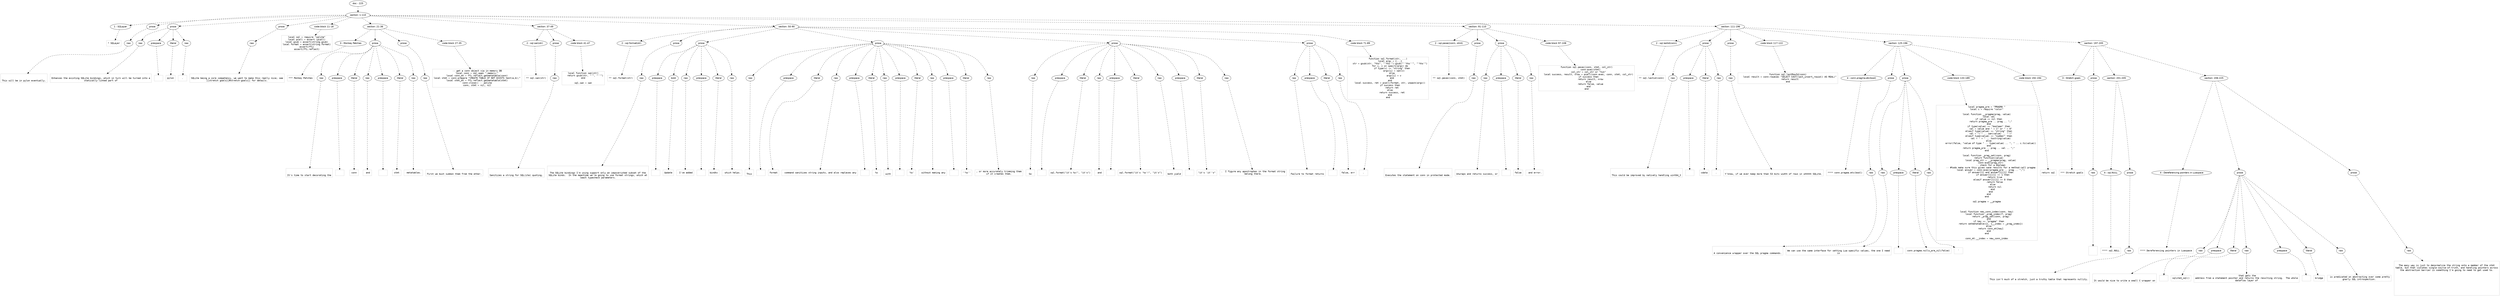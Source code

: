 digraph lpegNode {

node [fontname=Helvetica]
edge [style=dashed]

doc_0 [label="doc - 225"]


doc_0 -> { section_1}
{rank=same; section_1}

section_1 [label="section: 1-110"]


// END RANK doc_0

section_1 -> { header_2 prose_3 prose_4 prose_5 codeblock_6 section_7 section_8 section_9 section_10 section_11}
{rank=same; header_2 prose_3 prose_4 prose_5 codeblock_6 section_7 section_8 section_9 section_10 section_11}

header_2 [label="1 : SQLayer"]

prose_3 [label="prose"]

prose_4 [label="prose"]

prose_5 [label="prose"]

codeblock_6 [label="code block 11-18"]

section_7 [label="section: 21-36"]

section_8 [label="section: 37-49"]

section_9 [label="section: 50-90"]

section_10 [label="section: 91-110"]

section_11 [label="section: 111-196"]


// END RANK section_1

header_2 -> leaf_12
leaf_12  [color=Gray,shape=rectangle,fontname=Inconsolata,label="* SQLayer"]
// END RANK header_2

prose_3 -> { raw_13}
{rank=same; raw_13}

raw_13 [label="raw"]


// END RANK prose_3

raw_13 -> leaf_14
leaf_14  [color=Gray,shape=rectangle,fontname=Inconsolata,label="

This will be in pylon eventually.
"]
// END RANK raw_13

prose_4 -> { raw_15 prespace_16 literal_17 raw_18}
{rank=same; raw_15 prespace_16 literal_17 raw_18}

raw_15 [label="raw"]

prespace_16 [label="prespace"]

literal_17 [label="literal"]

raw_18 [label="raw"]


// END RANK prose_4

raw_15 -> leaf_19
leaf_19  [color=Gray,shape=rectangle,fontname=Inconsolata,label="
Enhances the existing SQLite bindings, which in turn will be turned into a
statically-linked part of"]
// END RANK raw_15

prespace_16 -> leaf_20
leaf_20  [color=Gray,shape=rectangle,fontname=Inconsolata,label=" "]
// END RANK prespace_16

literal_17 -> leaf_21
leaf_21  [color=Gray,shape=rectangle,fontname=Inconsolata,label="pylon"]
// END RANK literal_17

raw_18 -> leaf_22
leaf_22  [color=Gray,shape=rectangle,fontname=Inconsolata,label=".
"]
// END RANK raw_18

prose_5 -> { raw_23}
{rank=same; raw_23}

raw_23 [label="raw"]


// END RANK prose_5

raw_23 -> leaf_24
leaf_24  [color=Gray,shape=rectangle,fontname=Inconsolata,label="
SQLite being a core competency, we want to make this really nice; see
[[stretch goals][#stretch-goals]] for details.
"]
// END RANK raw_23

codeblock_6 -> leaf_25
leaf_25  [color=Gray,shape=rectangle,fontname=Inconsolata,label="local sql = require \"sqlite\"
local pcall = assert (pcall)
local gsub = assert(string.gsub)
local format = assert(string.format)
assert(ffi)
assert(ffi.reflect)"]
// END RANK codeblock_6

section_7 -> { header_26 prose_27 prose_28 codeblock_29}
{rank=same; header_26 prose_27 prose_28 codeblock_29}

header_26 [label="3 : Monkey Patches"]

prose_27 [label="prose"]

prose_28 [label="prose"]

codeblock_29 [label="code block 27-35"]


// END RANK section_7

header_26 -> leaf_30
leaf_30  [color=Gray,shape=rectangle,fontname=Inconsolata,label="*** Monkey Patches"]
// END RANK header_26

prose_27 -> { raw_31 prespace_32 literal_33 raw_34 prespace_35 literal_36 raw_37}
{rank=same; raw_31 prespace_32 literal_33 raw_34 prespace_35 literal_36 raw_37}

raw_31 [label="raw"]

prespace_32 [label="prespace"]

literal_33 [label="literal"]

raw_34 [label="raw"]

prespace_35 [label="prespace"]

literal_36 [label="literal"]

raw_37 [label="raw"]


// END RANK prose_27

raw_31 -> leaf_38
leaf_38  [color=Gray,shape=rectangle,fontname=Inconsolata,label="

It's time to start decorating the"]
// END RANK raw_31

prespace_32 -> leaf_39
leaf_39  [color=Gray,shape=rectangle,fontname=Inconsolata,label=" "]
// END RANK prespace_32

literal_33 -> leaf_40
leaf_40  [color=Gray,shape=rectangle,fontname=Inconsolata,label="conn"]
// END RANK literal_33

raw_34 -> leaf_41
leaf_41  [color=Gray,shape=rectangle,fontname=Inconsolata,label=" and"]
// END RANK raw_34

prespace_35 -> leaf_42
leaf_42  [color=Gray,shape=rectangle,fontname=Inconsolata,label=" "]
// END RANK prespace_35

literal_36 -> leaf_43
leaf_43  [color=Gray,shape=rectangle,fontname=Inconsolata,label="stmt"]
// END RANK literal_36

raw_37 -> leaf_44
leaf_44  [color=Gray,shape=rectangle,fontname=Inconsolata,label=" metatables.
"]
// END RANK raw_37

prose_28 -> { raw_45}
{rank=same; raw_45}

raw_45 [label="raw"]


// END RANK prose_28

raw_45 -> leaf_46
leaf_46  [color=Gray,shape=rectangle,fontname=Inconsolata,label="
First we must summon them from the ether.
"]
// END RANK raw_45

codeblock_29 -> leaf_47
leaf_47  [color=Gray,shape=rectangle,fontname=Inconsolata,label="-- get a conn object via in-memory DB
local conn = sql.open \":memory:\"
local conn_mt = ffi.reflect.getmetatable(conn)
local stmt = conn:prepare \"CREATE TABLE IF NOT EXISTS test(a,b);\"
local stmt_mt = ffi.reflect.getmetatable(stmt)
conn:close() -- polite
conn, stmt = nil, nil"]
// END RANK codeblock_29

section_8 -> { header_48 prose_49 codeblock_50}
{rank=same; header_48 prose_49 codeblock_50}

header_48 [label="2 : sql.san(str)"]

prose_49 [label="prose"]

codeblock_50 [label="code block 41-47"]


// END RANK section_8

header_48 -> leaf_51
leaf_51  [color=Gray,shape=rectangle,fontname=Inconsolata,label="** sql.san(str)"]
// END RANK header_48

prose_49 -> { raw_52}
{rank=same; raw_52}

raw_52 [label="raw"]


// END RANK prose_49

raw_52 -> leaf_53
leaf_53  [color=Gray,shape=rectangle,fontname=Inconsolata,label="

Sanitizes a string for SQL(ite) quoting.
"]
// END RANK raw_52

codeblock_50 -> leaf_54
leaf_54  [color=Gray,shape=rectangle,fontname=Inconsolata,label="local function san(str)
   return gsub(str, \"'\", \"''\")
end

sql.san = san"]
// END RANK codeblock_50

section_9 -> { header_55 prose_56 prose_57 prose_58 prose_59 prose_60 codeblock_61}
{rank=same; header_55 prose_56 prose_57 prose_58 prose_59 prose_60 codeblock_61}

header_55 [label="2 : sql.format(str)"]

prose_56 [label="prose"]

prose_57 [label="prose"]

prose_58 [label="prose"]

prose_59 [label="prose"]

prose_60 [label="prose"]

codeblock_61 [label="code block 71-89"]


// END RANK section_9

header_55 -> leaf_62
leaf_62  [color=Gray,shape=rectangle,fontname=Inconsolata,label="** sql.format(str)"]
// END RANK header_55

prose_56 -> { raw_63}
{rank=same; raw_63}

raw_63 [label="raw"]


// END RANK prose_56

raw_63 -> leaf_64
leaf_64  [color=Gray,shape=rectangle,fontname=Inconsolata,label="

The SQLite bindings I'm using support only an impoverished subset of the
SQLite binds.  In the meantime we're going to use format strings, which at
least typecheck parameters.
"]
// END RANK raw_63

prose_57 -> { prespace_65 bold_66 raw_67 prespace_68 literal_69 raw_70}
{rank=same; prespace_65 bold_66 raw_67 prespace_68 literal_69 raw_70}

prespace_65 [label="prespace"]

bold_66 [label="bold"]

raw_67 [label="raw"]

prespace_68 [label="prespace"]

literal_69 [label="literal"]

raw_70 [label="raw"]


// END RANK prose_57

prespace_65 -> leaf_71
leaf_71  [color=Gray,shape=rectangle,fontname=Inconsolata,label=""]
// END RANK prespace_65

bold_66 -> leaf_72
leaf_72  [color=Gray,shape=rectangle,fontname=Inconsolata,label="Update"]
// END RANK bold_66

raw_67 -> leaf_73
leaf_73  [color=Gray,shape=rectangle,fontname=Inconsolata,label=" I've added"]
// END RANK raw_67

prespace_68 -> leaf_74
leaf_74  [color=Gray,shape=rectangle,fontname=Inconsolata,label=" "]
// END RANK prespace_68

literal_69 -> leaf_75
leaf_75  [color=Gray,shape=rectangle,fontname=Inconsolata,label="bindkv"]
// END RANK literal_69

raw_70 -> leaf_76
leaf_76  [color=Gray,shape=rectangle,fontname=Inconsolata,label=" which helps.
"]
// END RANK raw_70

prose_58 -> { raw_77 prespace_78 literal_79 raw_80 prespace_81 literal_82 raw_83 prespace_84 literal_85 raw_86 prespace_87 literal_88 raw_89}
{rank=same; raw_77 prespace_78 literal_79 raw_80 prespace_81 literal_82 raw_83 prespace_84 literal_85 raw_86 prespace_87 literal_88 raw_89}

raw_77 [label="raw"]

prespace_78 [label="prespace"]

literal_79 [label="literal"]

raw_80 [label="raw"]

prespace_81 [label="prespace"]

literal_82 [label="literal"]

raw_83 [label="raw"]

prespace_84 [label="prespace"]

literal_85 [label="literal"]

raw_86 [label="raw"]

prespace_87 [label="prespace"]

literal_88 [label="literal"]

raw_89 [label="raw"]


// END RANK prose_58

raw_77 -> leaf_90
leaf_90  [color=Gray,shape=rectangle,fontname=Inconsolata,label="
This"]
// END RANK raw_77

prespace_78 -> leaf_91
leaf_91  [color=Gray,shape=rectangle,fontname=Inconsolata,label=" "]
// END RANK prespace_78

literal_79 -> leaf_92
leaf_92  [color=Gray,shape=rectangle,fontname=Inconsolata,label="format"]
// END RANK literal_79

raw_80 -> leaf_93
leaf_93  [color=Gray,shape=rectangle,fontname=Inconsolata,label=" command sanitizes string inputs, and also replaces any"]
// END RANK raw_80

prespace_81 -> leaf_94
leaf_94  [color=Gray,shape=rectangle,fontname=Inconsolata,label=" "]
// END RANK prespace_81

literal_82 -> leaf_95
leaf_95  [color=Gray,shape=rectangle,fontname=Inconsolata,label="%s"]
// END RANK literal_82

raw_83 -> leaf_96
leaf_96  [color=Gray,shape=rectangle,fontname=Inconsolata,label="
with"]
// END RANK raw_83

prespace_84 -> leaf_97
leaf_97  [color=Gray,shape=rectangle,fontname=Inconsolata,label=" "]
// END RANK prespace_84

literal_85 -> leaf_98
leaf_98  [color=Gray,shape=rectangle,fontname=Inconsolata,label="'%s'"]
// END RANK literal_85

raw_86 -> leaf_99
leaf_99  [color=Gray,shape=rectangle,fontname=Inconsolata,label=" without making any"]
// END RANK raw_86

prespace_87 -> leaf_100
leaf_100  [color=Gray,shape=rectangle,fontname=Inconsolata,label=" "]
// END RANK prespace_87

literal_88 -> leaf_101
leaf_101  [color=Gray,shape=rectangle,fontname=Inconsolata,label="''%s''"]
// END RANK literal_88

raw_89 -> leaf_102
leaf_102  [color=Gray,shape=rectangle,fontname=Inconsolata,label=", or more accurately trimming them
if it creates them.
"]
// END RANK raw_89

prose_59 -> { raw_103 prespace_104 literal_105 raw_106 prespace_107 literal_108 raw_109 prespace_110 literal_111 raw_112}
{rank=same; raw_103 prespace_104 literal_105 raw_106 prespace_107 literal_108 raw_109 prespace_110 literal_111 raw_112}

raw_103 [label="raw"]

prespace_104 [label="prespace"]

literal_105 [label="literal"]

raw_106 [label="raw"]

prespace_107 [label="prespace"]

literal_108 [label="literal"]

raw_109 [label="raw"]

prespace_110 [label="prespace"]

literal_111 [label="literal"]

raw_112 [label="raw"]


// END RANK prose_59

raw_103 -> leaf_113
leaf_113  [color=Gray,shape=rectangle,fontname=Inconsolata,label="
So"]
// END RANK raw_103

prespace_104 -> leaf_114
leaf_114  [color=Gray,shape=rectangle,fontname=Inconsolata,label=" "]
// END RANK prespace_104

literal_105 -> leaf_115
leaf_115  [color=Gray,shape=rectangle,fontname=Inconsolata,label="sql.format(\"it's %s!\", \"it's\")"]
// END RANK literal_105

raw_106 -> leaf_116
leaf_116  [color=Gray,shape=rectangle,fontname=Inconsolata,label=" and"]
// END RANK raw_106

prespace_107 -> leaf_117
leaf_117  [color=Gray,shape=rectangle,fontname=Inconsolata,label=" "]
// END RANK prespace_107

literal_108 -> leaf_118
leaf_118  [color=Gray,shape=rectangle,fontname=Inconsolata,label="sql.format(\"it's '%s'!\", \"it's\")"]
// END RANK literal_108

raw_109 -> leaf_119
leaf_119  [color=Gray,shape=rectangle,fontname=Inconsolata,label="
both yield"]
// END RANK raw_109

prespace_110 -> leaf_120
leaf_120  [color=Gray,shape=rectangle,fontname=Inconsolata,label=" "]
// END RANK prespace_110

literal_111 -> leaf_121
leaf_121  [color=Gray,shape=rectangle,fontname=Inconsolata,label="\"it's 'it''s\""]
// END RANK literal_111

raw_112 -> leaf_122
leaf_122  [color=Gray,shape=rectangle,fontname=Inconsolata,label=".  I figure any apostrophes in the format string
belong there.
"]
// END RANK raw_112

prose_60 -> { raw_123 prespace_124 literal_125 raw_126}
{rank=same; raw_123 prespace_124 literal_125 raw_126}

raw_123 [label="raw"]

prespace_124 [label="prespace"]

literal_125 [label="literal"]

raw_126 [label="raw"]


// END RANK prose_60

raw_123 -> leaf_127
leaf_127  [color=Gray,shape=rectangle,fontname=Inconsolata,label="
Failure to format returns"]
// END RANK raw_123

prespace_124 -> leaf_128
leaf_128  [color=Gray,shape=rectangle,fontname=Inconsolata,label=" "]
// END RANK prespace_124

literal_125 -> leaf_129
leaf_129  [color=Gray,shape=rectangle,fontname=Inconsolata,label="false, err"]
// END RANK literal_125

raw_126 -> leaf_130
leaf_130  [color=Gray,shape=rectangle,fontname=Inconsolata,label=".
"]
// END RANK raw_126

codeblock_61 -> leaf_131
leaf_131  [color=Gray,shape=rectangle,fontname=Inconsolata,label="function sql.format(str, ...)
   local argv = {...}
   str = gsub(str, \"%%s\", \"'%%s'\"):gsub(\"''%%s''\", \"'%%s'\")
   for i, v in ipairs(argv) do
      if type(v) == \"string\" then
         argv[i] = san(v)
      else
         argv[i] = v
      end
   end
   local success, ret = pcall(format, str, unpack(argv))
   if success then
      return ret
   else
      return success, ret
   end
end"]
// END RANK codeblock_61

section_10 -> { header_132 prose_133 prose_134 codeblock_135}
{rank=same; header_132 prose_133 prose_134 codeblock_135}

header_132 [label="2 : sql.pexec(conn, stmt)"]

prose_133 [label="prose"]

prose_134 [label="prose"]

codeblock_135 [label="code block 97-108"]


// END RANK section_10

header_132 -> leaf_136
leaf_136  [color=Gray,shape=rectangle,fontname=Inconsolata,label="** sql.pexec(conn, stmt)"]
// END RANK header_132

prose_133 -> { raw_137}
{rank=same; raw_137}

raw_137 [label="raw"]


// END RANK prose_133

raw_137 -> leaf_138
leaf_138  [color=Gray,shape=rectangle,fontname=Inconsolata,label="

Executes the statement on conn in protected mode.
"]
// END RANK raw_137

prose_134 -> { raw_139 prespace_140 literal_141 raw_142}
{rank=same; raw_139 prespace_140 literal_141 raw_142}

raw_139 [label="raw"]

prespace_140 [label="prespace"]

literal_141 [label="literal"]

raw_142 [label="raw"]


// END RANK prose_134

raw_139 -> leaf_143
leaf_143  [color=Gray,shape=rectangle,fontname=Inconsolata,label="
Unwraps and returns success, or"]
// END RANK raw_139

prespace_140 -> leaf_144
leaf_144  [color=Gray,shape=rectangle,fontname=Inconsolata,label=" "]
// END RANK prespace_140

literal_141 -> leaf_145
leaf_145  [color=Gray,shape=rectangle,fontname=Inconsolata,label="false"]
// END RANK literal_141

raw_142 -> leaf_146
leaf_146  [color=Gray,shape=rectangle,fontname=Inconsolata,label=" and error.
"]
// END RANK raw_142

codeblock_135 -> leaf_147
leaf_147  [color=Gray,shape=rectangle,fontname=Inconsolata,label="function sql.pexec(conn, stmt, col_str)
   -- conn:exec(stmt)
   col_str = col_str or \"hik\"
   local success, result, nrow = pcall(conn.exec, conn, stmt, col_str)
   if success then
      return result, nrow
   else
      return false, value
   end
end"]
// END RANK codeblock_135

section_11 -> { header_148 prose_149 prose_150 codeblock_151 section_152 section_153}
{rank=same; header_148 prose_149 prose_150 codeblock_151 section_152 section_153}

header_148 [label="2 : sql.lastid(conn)"]

prose_149 [label="prose"]

prose_150 [label="prose"]

codeblock_151 [label="code block 117-122"]

section_152 [label="section: 125-196"]

section_153 [label="section: 197-205"]


// END RANK section_11

header_148 -> leaf_154
leaf_154  [color=Gray,shape=rectangle,fontname=Inconsolata,label="** sql.lastid(conn)"]
// END RANK header_148

prose_149 -> { raw_155 prespace_156 literal_157 raw_158}
{rank=same; raw_155 prespace_156 literal_157 raw_158}

raw_155 [label="raw"]

prespace_156 [label="prespace"]

literal_157 [label="literal"]

raw_158 [label="raw"]


// END RANK prose_149

raw_155 -> leaf_159
leaf_159  [color=Gray,shape=rectangle,fontname=Inconsolata,label="

This could be improved by natively handling uint64_t"]
// END RANK raw_155

prespace_156 -> leaf_160
leaf_160  [color=Gray,shape=rectangle,fontname=Inconsolata,label=" "]
// END RANK prespace_156

literal_157 -> leaf_161
leaf_161  [color=Gray,shape=rectangle,fontname=Inconsolata,label="cdata"]
// END RANK literal_157

raw_158 -> leaf_162
leaf_162  [color=Gray,shape=rectangle,fontname=Inconsolata,label=".
"]
// END RANK raw_158

prose_150 -> { raw_163}
{rank=same; raw_163}

raw_163 [label="raw"]


// END RANK prose_150

raw_163 -> leaf_164
leaf_164  [color=Gray,shape=rectangle,fontname=Inconsolata,label="
Y'know, if we ever keep more than 53 bits width of rows in uhhhhh SQLite.
"]
// END RANK raw_163

codeblock_151 -> leaf_165
leaf_165  [color=Gray,shape=rectangle,fontname=Inconsolata,label="function sql.lastRowId(conn)
   local result = conn:rowexec \"SELECT CAST(last_insert_rowid() AS REAL)\"
   return result
end"]
// END RANK codeblock_151

section_152 -> { header_166 prose_167 prose_168 codeblock_169 codeblock_170}
{rank=same; header_166 prose_167 prose_168 codeblock_169 codeblock_170}

header_166 [label="4 : conn.pragma.etc(bool)"]

prose_167 [label="prose"]

prose_168 [label="prose"]

codeblock_169 [label="code block 133-189"]

codeblock_170 [label="code block 192-194"]


// END RANK section_152

header_166 -> leaf_171
leaf_171  [color=Gray,shape=rectangle,fontname=Inconsolata,label="**** conn.pragma.etc(bool)"]
// END RANK header_166

prose_167 -> { raw_172}
{rank=same; raw_172}

raw_172 [label="raw"]


// END RANK prose_167

raw_172 -> leaf_173
leaf_173  [color=Gray,shape=rectangle,fontname=Inconsolata,label="

A convenience wrapper over the SQL pragma commands.
"]
// END RANK raw_172

prose_168 -> { raw_174 prespace_175 literal_176 raw_177}
{rank=same; raw_174 prespace_175 literal_176 raw_177}

raw_174 [label="raw"]

prespace_175 [label="prespace"]

literal_176 [label="literal"]

raw_177 [label="raw"]


// END RANK prose_168

raw_174 -> leaf_178
leaf_178  [color=Gray,shape=rectangle,fontname=Inconsolata,label="
We can use the same interface for setting Lua-specific values, the one I need
is"]
// END RANK raw_174

prespace_175 -> leaf_179
leaf_179  [color=Gray,shape=rectangle,fontname=Inconsolata,label=" "]
// END RANK prespace_175

literal_176 -> leaf_180
leaf_180  [color=Gray,shape=rectangle,fontname=Inconsolata,label="conn.pragma.nulls_are_nil(false)"]
// END RANK literal_176

raw_177 -> leaf_181
leaf_181  [color=Gray,shape=rectangle,fontname=Inconsolata,label=".

"]
// END RANK raw_177

codeblock_169 -> leaf_182
leaf_182  [color=Gray,shape=rectangle,fontname=Inconsolata,label="local pragma_pre = \"PRAGMA \"
local c = require \"color\"

local function __pragma(prag, value)
   local val
   if value == nil then
      return pragma_pre .. prag .. \";\"
   end
   if type(value) == \"boolean\" then
      val = value and \" = 1\" or \" = 0\"
   elseif type(value) == \"string\" then
      val = \"('\" .. san(value) .. \"')\"
   elseif type(value) == \"number\" then
      val = \" = \" .. tostring(value)
   else
      error(false, \"value of type \" .. type(value) .. \", \" .. c.ts(value))
   end
   return pragma_pre .. prag .. val .. \";\"
end

local function _prag_set(conn, prag)
   return function(value)
      local prag_str = __pragma(prag, value)
      conn:exec(prag_str)
      -- check for a boolean
      -- #todo make sure this gives sane results for a method-call pragma
      local answer = conn:exec(pragma_pre .. prag .. \";\")
      if answer[1] and answer[1][1] then
         if answer[1][1] == 1 then
            return true
         elseif answer[1][1] == 0 then
            return false
         else
            return nil
         end
      end
   end
end

sql.pragma = __pragma



local function new_conn_index(conn, key)
   local function _prag_index(f, prag)
      return _prag_set(conn, prag)
   end
   if key == \"pragma\" then
      return setmetatable({}, {__index = _prag_index})
   else
      return conn_mt[key]
   end
end

conn_mt.__index = new_conn_index"]
// END RANK codeblock_169

codeblock_170 -> leaf_183
leaf_183  [color=Gray,shape=rectangle,fontname=Inconsolata,label="return sql"]
// END RANK codeblock_170

section_153 -> { header_184 prose_185 section_186 section_187}
{rank=same; header_184 prose_185 section_186 section_187}

header_184 [label="3 : Stretch goals"]

prose_185 [label="prose"]

section_186 [label="section: 201-205"]

section_187 [label="section: 206-225"]


// END RANK section_153

header_184 -> leaf_188
leaf_188  [color=Gray,shape=rectangle,fontname=Inconsolata,label="*** Stretch goals"]
// END RANK header_184

prose_185 -> { raw_189}
{rank=same; raw_189}

raw_189 [label="raw"]


// END RANK prose_185

raw_189 -> leaf_190
leaf_190  [color=Gray,shape=rectangle,fontname=Inconsolata,label="


"]
// END RANK raw_189

section_186 -> { header_191 prose_192}
{rank=same; header_191 prose_192}

header_191 [label="4 : sql.NULL"]

prose_192 [label="prose"]


// END RANK section_186

header_191 -> leaf_193
leaf_193  [color=Gray,shape=rectangle,fontname=Inconsolata,label="**** sql.NULL"]
// END RANK header_191

prose_192 -> { raw_194}
{rank=same; raw_194}

raw_194 [label="raw"]


// END RANK prose_192

raw_194 -> leaf_195
leaf_195  [color=Gray,shape=rectangle,fontname=Inconsolata,label="

This isn't much of a stretch, just a truthy table that represents nullity.

"]
// END RANK raw_194

section_187 -> { header_196 prose_197 prose_198}
{rank=same; header_196 prose_197 prose_198}

header_196 [label="4 : Dereferencing pointers in Luaspace"]

prose_197 [label="prose"]

prose_198 [label="prose"]


// END RANK section_187

header_196 -> leaf_199
leaf_199  [color=Gray,shape=rectangle,fontname=Inconsolata,label="**** Dereferencing pointers in Luaspace"]
// END RANK header_196

prose_197 -> { raw_200 prespace_201 literal_202 raw_203 prespace_204 literal_205 raw_206}
{rank=same; raw_200 prespace_201 literal_202 raw_203 prespace_204 literal_205 raw_206}

raw_200 [label="raw"]

prespace_201 [label="prespace"]

literal_202 [label="literal"]

raw_203 [label="raw"]

prespace_204 [label="prespace"]

literal_205 [label="literal"]

raw_206 [label="raw"]


// END RANK prose_197

raw_200 -> leaf_207
leaf_207  [color=Gray,shape=rectangle,fontname=Inconsolata,label="

It would be nice to write a small C wrapper on"]
// END RANK raw_200

prespace_201 -> leaf_208
leaf_208  [color=Gray,shape=rectangle,fontname=Inconsolata,label=" "]
// END RANK prespace_201

literal_202 -> leaf_209
leaf_209  [color=Gray,shape=rectangle,fontname=Inconsolata,label="sqlite3_sql()"]
// END RANK literal_202

raw_203 -> leaf_210
leaf_210  [color=Gray,shape=rectangle,fontname=Inconsolata,label=" that gets the
address from a statement pointer and returns the resulting string.  The whole
dataflow layer of"]
// END RANK raw_203

prespace_204 -> leaf_211
leaf_211  [color=Gray,shape=rectangle,fontname=Inconsolata,label=" "]
// END RANK prespace_204

literal_205 -> leaf_212
leaf_212  [color=Gray,shape=rectangle,fontname=Inconsolata,label="bridge"]
// END RANK literal_205

raw_206 -> leaf_213
leaf_213  [color=Gray,shape=rectangle,fontname=Inconsolata,label=" is predicated on abstracting over some pretty
gnarly SQL introspection.
"]
// END RANK raw_206

prose_198 -> { raw_214}
{rank=same; raw_214}

raw_214 [label="raw"]


// END RANK prose_198

raw_214 -> leaf_215
leaf_215  [color=Gray,shape=rectangle,fontname=Inconsolata,label="
The easy way is just to denormalize the string onto a member of the stmt
table, but that violates single-source-of-truth, and handling pointers across
the abstraction barrier is something I'm going to need to get used to.









"]
// END RANK raw_214


}
